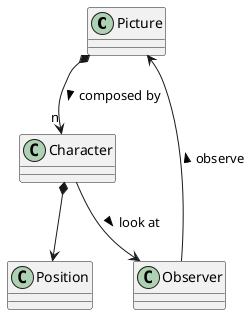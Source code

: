 @startuml 1

Picture *--> "n" Character : composed by >
Observer --> Picture  : observe >
Character *--> Position
Character --> Observer : look at >

@enduml

